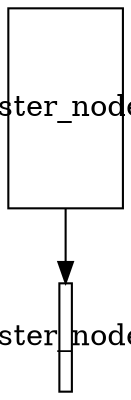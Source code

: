 digraph G {
 cluster_node_1 [shape="rectangle" width="0.763888888889", height="1.33333333333", fixedsize=true, type="node"];
 cluster_node_6 [shape="rectangle" width="0.0833333333333", height="0.722222222222", fixedsize=true, type="node"];
 cluster_node_1 ->  cluster_node_6;
}
